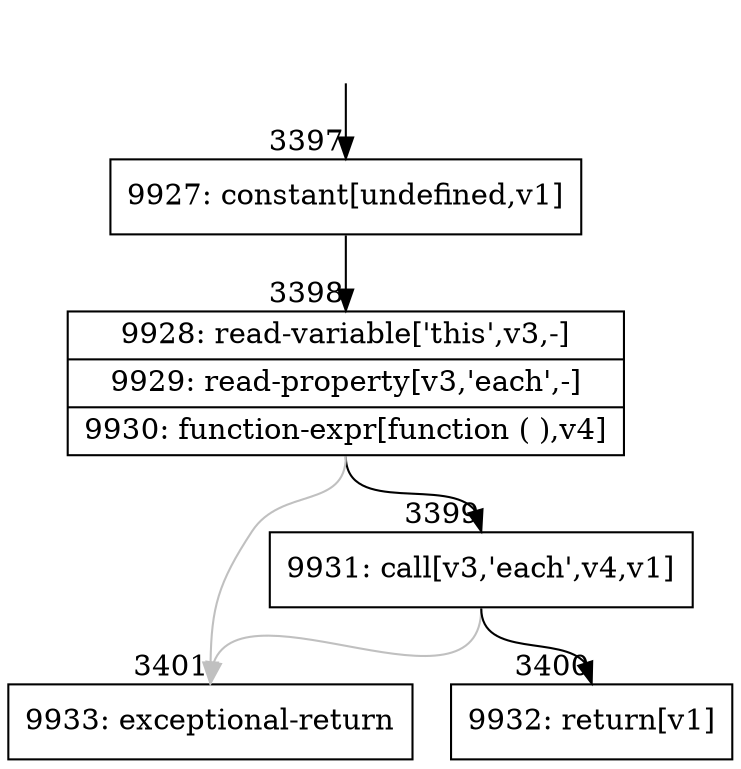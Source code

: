 digraph {
rankdir="TD"
BB_entry219[shape=none,label=""];
BB_entry219 -> BB3397 [tailport=s, headport=n, headlabel="    3397"]
BB3397 [shape=record label="{9927: constant[undefined,v1]}" ] 
BB3397 -> BB3398 [tailport=s, headport=n, headlabel="      3398"]
BB3398 [shape=record label="{9928: read-variable['this',v3,-]|9929: read-property[v3,'each',-]|9930: function-expr[function ( ),v4]}" ] 
BB3398 -> BB3399 [tailport=s, headport=n, headlabel="      3399"]
BB3398 -> BB3401 [tailport=s, headport=n, color=gray, headlabel="      3401"]
BB3399 [shape=record label="{9931: call[v3,'each',v4,v1]}" ] 
BB3399 -> BB3400 [tailport=s, headport=n, headlabel="      3400"]
BB3399 -> BB3401 [tailport=s, headport=n, color=gray]
BB3400 [shape=record label="{9932: return[v1]}" ] 
BB3401 [shape=record label="{9933: exceptional-return}" ] 
}
